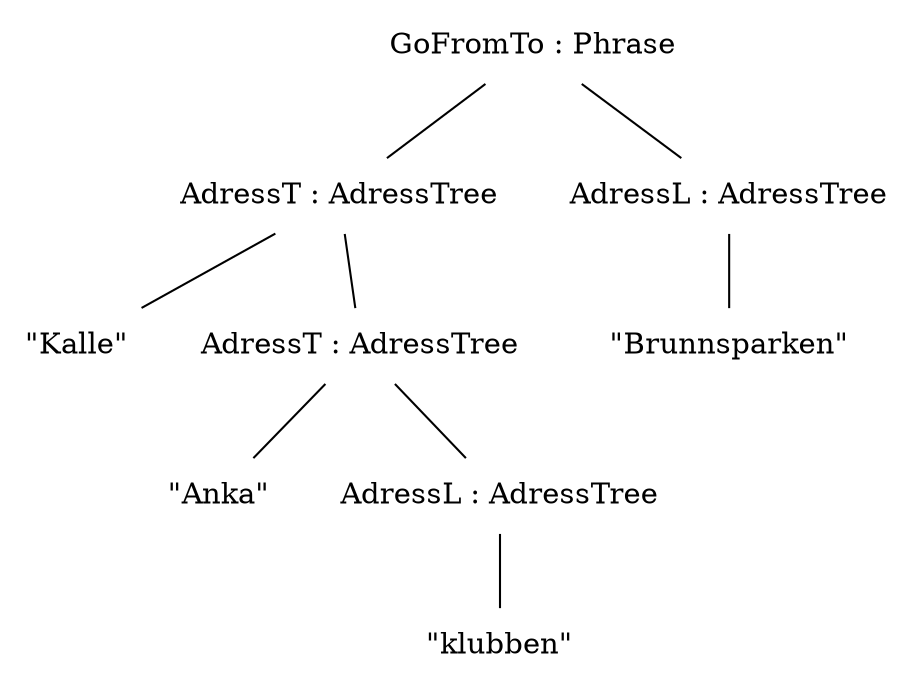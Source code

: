 graph {
n0[label = "GoFromTo : Phrase", style = "solid", shape = "plaintext"] ;
n0_0[label = "AdressT : AdressTree", style = "solid", shape = "plaintext"] ;
n0 -- n0_0 [style = "solid"];
n0_0_0[label = "\"Kalle\"", style = "solid", shape = "plaintext"] ;
n0_0 -- n0_0_0 [style = "solid"];
n1_0_0[label = "AdressT : AdressTree", style = "solid", shape = "plaintext"] ;
n0_0 -- n1_0_0 [style = "solid"];
n0_1_0_0[label = "\"Anka\"", style = "solid", shape = "plaintext"] ;
n1_0_0 -- n0_1_0_0 [style = "solid"];
n1_1_0_0[label = "AdressL : AdressTree", style = "solid", shape = "plaintext"] ;
n1_0_0 -- n1_1_0_0 [style = "solid"];
n0_1_1_0_0[label = "\"klubben\"", style = "solid", shape = "plaintext"] ;
n1_1_0_0 -- n0_1_1_0_0 [style = "solid"];
n1_0[label = "AdressL : AdressTree", style = "solid", shape = "plaintext"] ;
n0 -- n1_0 [style = "solid"];
n0_1_0[label = "\"Brunnsparken\"", style = "solid", shape = "plaintext"] ;
n1_0 -- n0_1_0 [style = "solid"];
}
